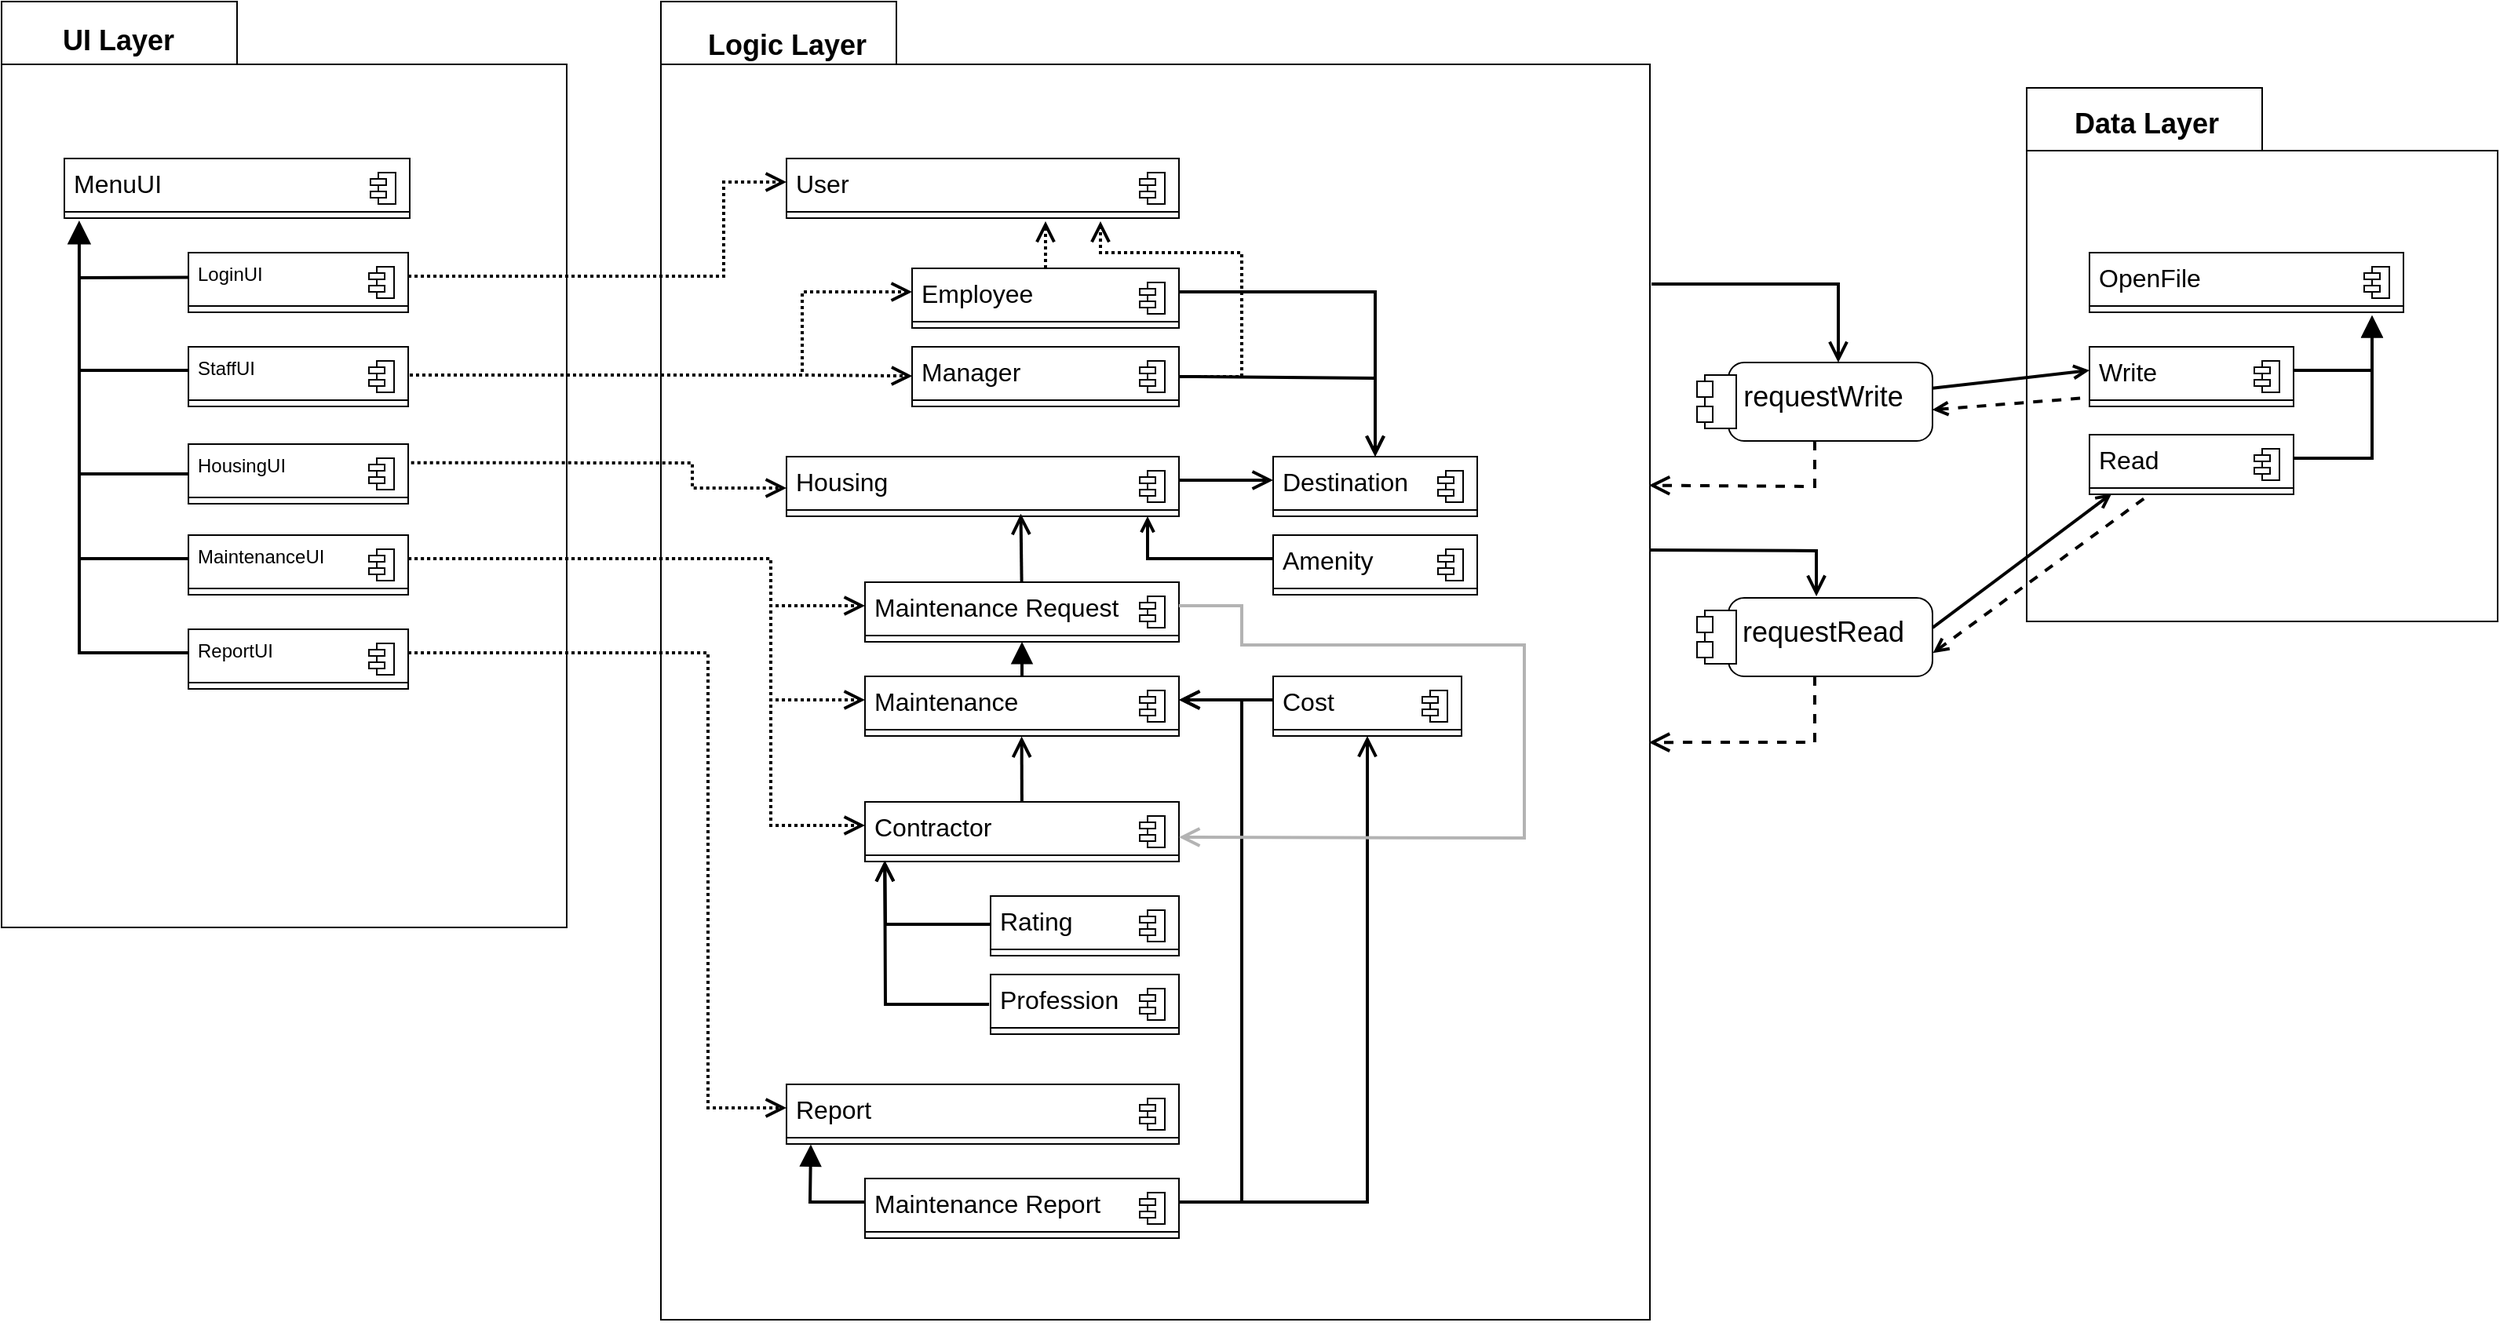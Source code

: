 <mxfile>
    <diagram id="KX5IA-no8OIPDdIY10QK" name="Page-1">
        <mxGraphModel dx="783" dy="753" grid="1" gridSize="10" guides="1" tooltips="1" connect="1" arrows="1" fold="1" page="1" pageScale="1" pageWidth="827" pageHeight="1169" math="0" shadow="0">
            <root>
                <mxCell id="0"/>
                <mxCell id="1" parent="0"/>
                <mxCell id="13" value="" style="group" parent="1" vertex="1" connectable="0">
                    <mxGeometry x="40" y="50" width="360" height="590" as="geometry"/>
                </mxCell>
                <mxCell id="11" value="" style="shape=folder;fontStyle=1;tabWidth=150;tabHeight=40;tabPosition=left;html=1;boundedLbl=1;" parent="13" vertex="1">
                    <mxGeometry width="360" height="590" as="geometry"/>
                </mxCell>
                <mxCell id="12" value="UI Layer" style="text;html=1;resizable=0;autosize=1;align=center;verticalAlign=middle;points=[];fillColor=none;strokeColor=none;rounded=0;fontSize=18;fontStyle=1" parent="13" vertex="1">
                    <mxGeometry x="29.032" y="9.516" width="90" height="30" as="geometry"/>
                </mxCell>
                <mxCell id="20" value="" style="fontStyle=1;align=center;verticalAlign=top;childLayout=stackLayout;horizontal=1;horizontalStack=0;resizeParent=1;resizeParentMax=0;resizeLast=0;marginBottom=0;fontSize=18;" parent="13" vertex="1">
                    <mxGeometry x="40" y="100" width="220" height="38" as="geometry"/>
                </mxCell>
                <mxCell id="21" value="&lt;font style=&quot;font-size: 16px&quot;&gt;MenuUI&lt;/font&gt;" style="html=1;align=left;spacingLeft=4;verticalAlign=top;strokeColor=none;fillColor=none;" parent="20" vertex="1">
                    <mxGeometry width="220" height="30" as="geometry"/>
                </mxCell>
                <mxCell id="22" value="" style="shape=module;jettyWidth=10;jettyHeight=4;" parent="21" vertex="1">
                    <mxGeometry x="1" width="16" height="20" relative="1" as="geometry">
                        <mxPoint x="-25" y="9" as="offset"/>
                    </mxGeometry>
                </mxCell>
                <mxCell id="23" value="" style="line;strokeWidth=1;fillColor=none;align=left;verticalAlign=middle;spacingTop=-1;spacingLeft=3;spacingRight=3;rotatable=0;labelPosition=right;points=[];portConstraint=eastwest;" parent="20" vertex="1">
                    <mxGeometry y="30" width="220" height="8" as="geometry"/>
                </mxCell>
                <mxCell id="33" value="" style="fontStyle=1;align=center;verticalAlign=top;childLayout=stackLayout;horizontal=1;horizontalStack=0;resizeParent=1;resizeParentMax=0;resizeLast=0;marginBottom=0;fontSize=18;" parent="13" vertex="1">
                    <mxGeometry x="119.03" y="282" width="140" height="38" as="geometry"/>
                </mxCell>
                <mxCell id="34" value="HousingUI" style="html=1;align=left;spacingLeft=4;verticalAlign=top;strokeColor=none;fillColor=none;" parent="33" vertex="1">
                    <mxGeometry width="140" height="30" as="geometry"/>
                </mxCell>
                <mxCell id="35" value="" style="shape=module;jettyWidth=10;jettyHeight=4;" parent="34" vertex="1">
                    <mxGeometry x="1" width="16" height="20" relative="1" as="geometry">
                        <mxPoint x="-25" y="9" as="offset"/>
                    </mxGeometry>
                </mxCell>
                <mxCell id="36" value="" style="line;strokeWidth=1;fillColor=none;align=left;verticalAlign=middle;spacingTop=-1;spacingLeft=3;spacingRight=3;rotatable=0;labelPosition=right;points=[];portConstraint=eastwest;" parent="33" vertex="1">
                    <mxGeometry y="30" width="140" height="8" as="geometry"/>
                </mxCell>
                <mxCell id="41" value="" style="fontStyle=1;align=center;verticalAlign=top;childLayout=stackLayout;horizontal=1;horizontalStack=0;resizeParent=1;resizeParentMax=0;resizeLast=0;marginBottom=0;fontSize=18;" parent="13" vertex="1">
                    <mxGeometry x="119.03" y="160" width="140" height="38" as="geometry"/>
                </mxCell>
                <mxCell id="42" value="LoginUI" style="html=1;align=left;spacingLeft=4;verticalAlign=top;strokeColor=none;fillColor=none;" parent="41" vertex="1">
                    <mxGeometry width="140" height="30" as="geometry"/>
                </mxCell>
                <mxCell id="43" value="" style="shape=module;jettyWidth=10;jettyHeight=4;" parent="42" vertex="1">
                    <mxGeometry x="1" width="16" height="20" relative="1" as="geometry">
                        <mxPoint x="-25" y="9" as="offset"/>
                    </mxGeometry>
                </mxCell>
                <mxCell id="44" value="" style="line;strokeWidth=1;fillColor=none;align=left;verticalAlign=middle;spacingTop=-1;spacingLeft=3;spacingRight=3;rotatable=0;labelPosition=right;points=[];portConstraint=eastwest;" parent="41" vertex="1">
                    <mxGeometry y="30" width="140" height="8" as="geometry"/>
                </mxCell>
                <mxCell id="29" value="" style="fontStyle=1;align=center;verticalAlign=top;childLayout=stackLayout;horizontal=1;horizontalStack=0;resizeParent=1;resizeParentMax=0;resizeLast=0;marginBottom=0;fontSize=18;" parent="13" vertex="1">
                    <mxGeometry x="119.03" y="220" width="140" height="38" as="geometry"/>
                </mxCell>
                <mxCell id="30" value="StaffUI" style="html=1;align=left;spacingLeft=4;verticalAlign=top;strokeColor=none;fillColor=none;" parent="29" vertex="1">
                    <mxGeometry width="140" height="30" as="geometry"/>
                </mxCell>
                <mxCell id="31" value="" style="shape=module;jettyWidth=10;jettyHeight=4;" parent="30" vertex="1">
                    <mxGeometry x="1" width="16" height="20" relative="1" as="geometry">
                        <mxPoint x="-25" y="9" as="offset"/>
                    </mxGeometry>
                </mxCell>
                <mxCell id="32" value="" style="line;strokeWidth=1;fillColor=none;align=left;verticalAlign=middle;spacingTop=-1;spacingLeft=3;spacingRight=3;rotatable=0;labelPosition=right;points=[];portConstraint=eastwest;" parent="29" vertex="1">
                    <mxGeometry y="30" width="140" height="8" as="geometry"/>
                </mxCell>
                <mxCell id="37" value="" style="fontStyle=1;align=center;verticalAlign=top;childLayout=stackLayout;horizontal=1;horizontalStack=0;resizeParent=1;resizeParentMax=0;resizeLast=0;marginBottom=0;fontSize=18;" parent="13" vertex="1">
                    <mxGeometry x="119.03" y="340" width="140" height="38" as="geometry"/>
                </mxCell>
                <mxCell id="38" value="MaintenanceUI" style="html=1;align=left;spacingLeft=4;verticalAlign=top;strokeColor=none;fillColor=none;" parent="37" vertex="1">
                    <mxGeometry width="140" height="30" as="geometry"/>
                </mxCell>
                <mxCell id="39" value="" style="shape=module;jettyWidth=10;jettyHeight=4;" parent="38" vertex="1">
                    <mxGeometry x="1" width="16" height="20" relative="1" as="geometry">
                        <mxPoint x="-25" y="9" as="offset"/>
                    </mxGeometry>
                </mxCell>
                <mxCell id="40" value="" style="line;strokeWidth=1;fillColor=none;align=left;verticalAlign=middle;spacingTop=-1;spacingLeft=3;spacingRight=3;rotatable=0;labelPosition=right;points=[];portConstraint=eastwest;" parent="37" vertex="1">
                    <mxGeometry y="30" width="140" height="8" as="geometry"/>
                </mxCell>
                <mxCell id="45" value="" style="fontStyle=1;align=center;verticalAlign=top;childLayout=stackLayout;horizontal=1;horizontalStack=0;resizeParent=1;resizeParentMax=0;resizeLast=0;marginBottom=0;fontSize=18;" parent="13" vertex="1">
                    <mxGeometry x="119.03" y="400" width="140" height="38" as="geometry"/>
                </mxCell>
                <mxCell id="46" value="ReportUI" style="html=1;align=left;spacingLeft=4;verticalAlign=top;strokeColor=none;fillColor=none;" parent="45" vertex="1">
                    <mxGeometry width="140" height="30" as="geometry"/>
                </mxCell>
                <mxCell id="47" value="" style="shape=module;jettyWidth=10;jettyHeight=4;" parent="46" vertex="1">
                    <mxGeometry x="1" width="16" height="20" relative="1" as="geometry">
                        <mxPoint x="-25" y="9" as="offset"/>
                    </mxGeometry>
                </mxCell>
                <mxCell id="48" value="" style="line;strokeWidth=1;fillColor=none;align=left;verticalAlign=middle;spacingTop=-1;spacingLeft=3;spacingRight=3;rotatable=0;labelPosition=right;points=[];portConstraint=eastwest;" parent="45" vertex="1">
                    <mxGeometry y="30" width="140" height="8" as="geometry"/>
                </mxCell>
                <mxCell id="52" style="edgeStyle=orthogonalEdgeStyle;html=1;entryX=0;entryY=0.5;entryDx=0;entryDy=0;fontSize=18;exitX=0.043;exitY=1.041;exitDx=0;exitDy=0;exitPerimeter=0;rounded=0;endSize=9;strokeWidth=2;endArrow=none;endFill=0;startArrow=block;startFill=1;startSize=10;" parent="13" source="20" target="46" edge="1">
                    <mxGeometry relative="1" as="geometry"/>
                </mxCell>
                <mxCell id="14" value="" style="group" parent="1" vertex="1" connectable="0">
                    <mxGeometry x="460" y="50" width="630" height="850" as="geometry"/>
                </mxCell>
                <mxCell id="15" value="" style="shape=folder;fontStyle=1;tabWidth=150;tabHeight=40;tabPosition=left;html=1;boundedLbl=1;" parent="14" vertex="1">
                    <mxGeometry width="630" height="840" as="geometry"/>
                </mxCell>
                <mxCell id="16" value="Logic Layer" style="text;html=1;resizable=0;autosize=1;align=center;verticalAlign=middle;points=[];fillColor=none;strokeColor=none;rounded=0;fontSize=18;fontStyle=1" parent="14" vertex="1">
                    <mxGeometry x="20.323" y="13.226" width="120" height="30" as="geometry"/>
                </mxCell>
                <mxCell id="60" value="" style="fontStyle=1;align=center;verticalAlign=top;childLayout=stackLayout;horizontal=1;horizontalStack=0;resizeParent=1;resizeParentMax=0;resizeLast=0;marginBottom=0;fontSize=18;" parent="14" vertex="1">
                    <mxGeometry x="80" y="100" width="250" height="38" as="geometry"/>
                </mxCell>
                <mxCell id="61" value="&lt;span style=&quot;font-size: 16px&quot;&gt;User&lt;/span&gt;" style="html=1;align=left;spacingLeft=4;verticalAlign=top;strokeColor=none;fillColor=none;" parent="60" vertex="1">
                    <mxGeometry width="250" height="30" as="geometry"/>
                </mxCell>
                <mxCell id="62" value="" style="shape=module;jettyWidth=10;jettyHeight=4;" parent="61" vertex="1">
                    <mxGeometry x="1" width="16" height="20" relative="1" as="geometry">
                        <mxPoint x="-25" y="9" as="offset"/>
                    </mxGeometry>
                </mxCell>
                <mxCell id="63" value="" style="line;strokeWidth=1;fillColor=none;align=left;verticalAlign=middle;spacingTop=-1;spacingLeft=3;spacingRight=3;rotatable=0;labelPosition=right;points=[];portConstraint=eastwest;" parent="60" vertex="1">
                    <mxGeometry y="30" width="250" height="8" as="geometry"/>
                </mxCell>
                <mxCell id="65" value="" style="fontStyle=1;align=center;verticalAlign=top;childLayout=stackLayout;horizontal=1;horizontalStack=0;resizeParent=1;resizeParentMax=0;resizeLast=0;marginBottom=0;fontSize=18;" parent="14" vertex="1">
                    <mxGeometry x="160" y="170" width="170" height="38" as="geometry"/>
                </mxCell>
                <mxCell id="66" value="&lt;span style=&quot;font-size: 16px&quot;&gt;Employee&lt;/span&gt;" style="html=1;align=left;spacingLeft=4;verticalAlign=top;strokeColor=none;fillColor=none;" parent="65" vertex="1">
                    <mxGeometry width="170" height="30" as="geometry"/>
                </mxCell>
                <mxCell id="67" value="" style="shape=module;jettyWidth=10;jettyHeight=4;" parent="66" vertex="1">
                    <mxGeometry x="1" width="16" height="20" relative="1" as="geometry">
                        <mxPoint x="-25" y="9" as="offset"/>
                    </mxGeometry>
                </mxCell>
                <mxCell id="68" value="" style="line;strokeWidth=1;fillColor=none;align=left;verticalAlign=middle;spacingTop=-1;spacingLeft=3;spacingRight=3;rotatable=0;labelPosition=right;points=[];portConstraint=eastwest;" parent="65" vertex="1">
                    <mxGeometry y="30" width="170" height="8" as="geometry"/>
                </mxCell>
                <mxCell id="69" style="edgeStyle=none;rounded=0;html=1;entryX=0.66;entryY=1.25;entryDx=0;entryDy=0;entryPerimeter=0;dashed=1;dashPattern=1 1;fontSize=18;startArrow=none;startFill=0;endArrow=open;endFill=0;startSize=10;endSize=9;strokeWidth=2;" parent="14" source="66" target="63" edge="1">
                    <mxGeometry relative="1" as="geometry"/>
                </mxCell>
                <mxCell id="77" value="" style="fontStyle=1;align=center;verticalAlign=top;childLayout=stackLayout;horizontal=1;horizontalStack=0;resizeParent=1;resizeParentMax=0;resizeLast=0;marginBottom=0;fontSize=18;" parent="14" vertex="1">
                    <mxGeometry x="160" y="220" width="170" height="38" as="geometry"/>
                </mxCell>
                <mxCell id="78" value="&lt;span style=&quot;font-size: 16px&quot;&gt;Manager&lt;/span&gt;" style="html=1;align=left;spacingLeft=4;verticalAlign=top;strokeColor=none;fillColor=none;" parent="77" vertex="1">
                    <mxGeometry width="170" height="30" as="geometry"/>
                </mxCell>
                <mxCell id="79" value="" style="shape=module;jettyWidth=10;jettyHeight=4;" parent="78" vertex="1">
                    <mxGeometry x="1" width="16" height="20" relative="1" as="geometry">
                        <mxPoint x="-25" y="9" as="offset"/>
                    </mxGeometry>
                </mxCell>
                <mxCell id="80" value="" style="line;strokeWidth=1;fillColor=none;align=left;verticalAlign=middle;spacingTop=-1;spacingLeft=3;spacingRight=3;rotatable=0;labelPosition=right;points=[];portConstraint=eastwest;" parent="77" vertex="1">
                    <mxGeometry y="30" width="170" height="8" as="geometry"/>
                </mxCell>
                <mxCell id="71" value="" style="fontStyle=1;align=center;verticalAlign=top;childLayout=stackLayout;horizontal=1;horizontalStack=0;resizeParent=1;resizeParentMax=0;resizeLast=0;marginBottom=0;fontSize=18;" parent="14" vertex="1">
                    <mxGeometry x="80" y="290" width="250" height="38" as="geometry"/>
                </mxCell>
                <mxCell id="72" value="&lt;span style=&quot;font-size: 16px&quot;&gt;Housing&lt;/span&gt;" style="html=1;align=left;spacingLeft=4;verticalAlign=top;strokeColor=none;fillColor=none;" parent="71" vertex="1">
                    <mxGeometry width="250" height="30" as="geometry"/>
                </mxCell>
                <mxCell id="73" value="" style="shape=module;jettyWidth=10;jettyHeight=4;" parent="72" vertex="1">
                    <mxGeometry x="1" width="16" height="20" relative="1" as="geometry">
                        <mxPoint x="-25" y="9" as="offset"/>
                    </mxGeometry>
                </mxCell>
                <mxCell id="74" value="" style="line;strokeWidth=1;fillColor=none;align=left;verticalAlign=middle;spacingTop=-1;spacingLeft=3;spacingRight=3;rotatable=0;labelPosition=right;points=[];portConstraint=eastwest;" parent="71" vertex="1">
                    <mxGeometry y="30" width="250" height="8" as="geometry"/>
                </mxCell>
                <mxCell id="82" value="" style="fontStyle=1;align=center;verticalAlign=top;childLayout=stackLayout;horizontal=1;horizontalStack=0;resizeParent=1;resizeParentMax=0;resizeLast=0;marginBottom=0;fontSize=18;" parent="14" vertex="1">
                    <mxGeometry x="390" y="290" width="130" height="38" as="geometry"/>
                </mxCell>
                <mxCell id="83" value="&lt;span style=&quot;font-size: 16px&quot;&gt;Destination&lt;/span&gt;" style="html=1;align=left;spacingLeft=4;verticalAlign=top;strokeColor=none;fillColor=none;" parent="82" vertex="1">
                    <mxGeometry width="130" height="30" as="geometry"/>
                </mxCell>
                <mxCell id="84" value="" style="shape=module;jettyWidth=10;jettyHeight=4;" parent="83" vertex="1">
                    <mxGeometry x="1" width="16" height="20" relative="1" as="geometry">
                        <mxPoint x="-25" y="9" as="offset"/>
                    </mxGeometry>
                </mxCell>
                <mxCell id="85" value="" style="line;strokeWidth=1;fillColor=none;align=left;verticalAlign=middle;spacingTop=-1;spacingLeft=3;spacingRight=3;rotatable=0;labelPosition=right;points=[];portConstraint=eastwest;" parent="82" vertex="1">
                    <mxGeometry y="30" width="130" height="8" as="geometry"/>
                </mxCell>
                <mxCell id="86" style="edgeStyle=none;rounded=0;html=1;entryX=0.5;entryY=0;entryDx=0;entryDy=0;fontSize=18;startArrow=none;startFill=0;endArrow=open;endFill=0;startSize=10;endSize=9;strokeWidth=2;exitX=0.999;exitY=0.632;exitDx=0;exitDy=0;exitPerimeter=0;" parent="14" source="78" target="83" edge="1">
                    <mxGeometry relative="1" as="geometry">
                        <Array as="points">
                            <mxPoint x="455" y="240"/>
                        </Array>
                    </mxGeometry>
                </mxCell>
                <mxCell id="87" style="edgeStyle=none;rounded=0;html=1;entryX=0.5;entryY=0;entryDx=0;entryDy=0;fontSize=18;startArrow=none;startFill=0;endArrow=open;endFill=0;startSize=10;endSize=9;strokeWidth=2;" parent="14" source="66" target="83" edge="1">
                    <mxGeometry relative="1" as="geometry">
                        <Array as="points">
                            <mxPoint x="455" y="185"/>
                        </Array>
                    </mxGeometry>
                </mxCell>
                <mxCell id="93" value="" style="fontStyle=1;align=center;verticalAlign=top;childLayout=stackLayout;horizontal=1;horizontalStack=0;resizeParent=1;resizeParentMax=0;resizeLast=0;marginBottom=0;fontSize=18;" parent="14" vertex="1">
                    <mxGeometry x="130" y="370" width="200" height="38" as="geometry"/>
                </mxCell>
                <mxCell id="94" value="&lt;span style=&quot;font-size: 16px&quot;&gt;Maintenance Request&lt;/span&gt;" style="html=1;align=left;spacingLeft=4;verticalAlign=top;strokeColor=none;fillColor=none;" parent="93" vertex="1">
                    <mxGeometry width="200" height="30" as="geometry"/>
                </mxCell>
                <mxCell id="95" value="" style="shape=module;jettyWidth=10;jettyHeight=4;" parent="94" vertex="1">
                    <mxGeometry x="1" width="16" height="20" relative="1" as="geometry">
                        <mxPoint x="-25" y="9" as="offset"/>
                    </mxGeometry>
                </mxCell>
                <mxCell id="96" value="" style="line;strokeWidth=1;fillColor=none;align=left;verticalAlign=middle;spacingTop=-1;spacingLeft=3;spacingRight=3;rotatable=0;labelPosition=right;points=[];portConstraint=eastwest;" parent="93" vertex="1">
                    <mxGeometry y="30" width="200" height="8" as="geometry"/>
                </mxCell>
                <mxCell id="98" value="" style="fontStyle=1;align=center;verticalAlign=top;childLayout=stackLayout;horizontal=1;horizontalStack=0;resizeParent=1;resizeParentMax=0;resizeLast=0;marginBottom=0;fontSize=18;" parent="14" vertex="1">
                    <mxGeometry x="130" y="430" width="200" height="38" as="geometry"/>
                </mxCell>
                <mxCell id="99" value="&lt;span style=&quot;font-size: 16px&quot;&gt;Maintenance&lt;/span&gt;" style="html=1;align=left;spacingLeft=4;verticalAlign=top;strokeColor=none;fillColor=none;" parent="98" vertex="1">
                    <mxGeometry width="200" height="30" as="geometry"/>
                </mxCell>
                <mxCell id="100" value="" style="shape=module;jettyWidth=10;jettyHeight=4;" parent="99" vertex="1">
                    <mxGeometry x="1" width="16" height="20" relative="1" as="geometry">
                        <mxPoint x="-25" y="9" as="offset"/>
                    </mxGeometry>
                </mxCell>
                <mxCell id="101" value="" style="line;strokeWidth=1;fillColor=none;align=left;verticalAlign=middle;spacingTop=-1;spacingLeft=3;spacingRight=3;rotatable=0;labelPosition=right;points=[];portConstraint=eastwest;" parent="98" vertex="1">
                    <mxGeometry y="30" width="200" height="8" as="geometry"/>
                </mxCell>
                <mxCell id="102" value="" style="fontStyle=1;align=center;verticalAlign=top;childLayout=stackLayout;horizontal=1;horizontalStack=0;resizeParent=1;resizeParentMax=0;resizeLast=0;marginBottom=0;fontSize=18;" parent="14" vertex="1">
                    <mxGeometry x="130" y="510" width="200" height="38" as="geometry"/>
                </mxCell>
                <mxCell id="103" value="&lt;span style=&quot;font-size: 16px&quot;&gt;Contractor&lt;/span&gt;" style="html=1;align=left;spacingLeft=4;verticalAlign=top;strokeColor=none;fillColor=none;" parent="102" vertex="1">
                    <mxGeometry width="200" height="30" as="geometry"/>
                </mxCell>
                <mxCell id="104" value="" style="shape=module;jettyWidth=10;jettyHeight=4;" parent="103" vertex="1">
                    <mxGeometry x="1" width="16" height="20" relative="1" as="geometry">
                        <mxPoint x="-25" y="9" as="offset"/>
                    </mxGeometry>
                </mxCell>
                <mxCell id="105" value="" style="line;strokeWidth=1;fillColor=none;align=left;verticalAlign=middle;spacingTop=-1;spacingLeft=3;spacingRight=3;rotatable=0;labelPosition=right;points=[];portConstraint=eastwest;" parent="102" vertex="1">
                    <mxGeometry y="30" width="200" height="8" as="geometry"/>
                </mxCell>
                <mxCell id="106" style="edgeStyle=none;rounded=0;html=1;entryX=0.597;entryY=0.794;entryDx=0;entryDy=0;entryPerimeter=0;fontSize=18;startArrow=none;startFill=0;endArrow=open;endFill=0;startSize=10;endSize=9;strokeWidth=2;" parent="14" source="94" target="74" edge="1">
                    <mxGeometry relative="1" as="geometry"/>
                </mxCell>
                <mxCell id="107" style="edgeStyle=none;rounded=0;html=1;entryX=0.5;entryY=1;entryDx=0;entryDy=0;fontSize=18;startArrow=none;startFill=0;endArrow=block;endFill=1;startSize=10;endSize=9;strokeWidth=2;" parent="14" source="99" target="93" edge="1">
                    <mxGeometry relative="1" as="geometry"/>
                </mxCell>
                <mxCell id="112" style="edgeStyle=none;rounded=0;html=1;entryX=0.499;entryY=1.036;entryDx=0;entryDy=0;entryPerimeter=0;fontSize=18;startArrow=none;startFill=0;endArrow=open;endFill=0;startSize=10;endSize=9;strokeWidth=2;" parent="14" source="103" target="101" edge="1">
                    <mxGeometry relative="1" as="geometry"/>
                </mxCell>
                <mxCell id="113" value="" style="fontStyle=1;align=center;verticalAlign=top;childLayout=stackLayout;horizontal=1;horizontalStack=0;resizeParent=1;resizeParentMax=0;resizeLast=0;marginBottom=0;fontSize=18;" parent="14" vertex="1">
                    <mxGeometry x="210" y="570" width="120" height="38" as="geometry"/>
                </mxCell>
                <mxCell id="114" value="&lt;span style=&quot;font-size: 16px&quot;&gt;Rating&lt;/span&gt;" style="html=1;align=left;spacingLeft=4;verticalAlign=top;strokeColor=none;fillColor=none;" parent="113" vertex="1">
                    <mxGeometry width="120" height="30" as="geometry"/>
                </mxCell>
                <mxCell id="115" value="" style="shape=module;jettyWidth=10;jettyHeight=4;" parent="114" vertex="1">
                    <mxGeometry x="1" width="16" height="20" relative="1" as="geometry">
                        <mxPoint x="-25" y="9" as="offset"/>
                    </mxGeometry>
                </mxCell>
                <mxCell id="116" value="" style="line;strokeWidth=1;fillColor=none;align=left;verticalAlign=middle;spacingTop=-1;spacingLeft=3;spacingRight=3;rotatable=0;labelPosition=right;points=[];portConstraint=eastwest;" parent="113" vertex="1">
                    <mxGeometry y="30" width="120" height="8" as="geometry"/>
                </mxCell>
                <mxCell id="123" style="edgeStyle=none;rounded=0;html=1;fontSize=18;startArrow=none;startFill=0;endArrow=open;endFill=0;startSize=10;endSize=9;strokeWidth=2;entryX=0.063;entryY=0.984;entryDx=0;entryDy=0;entryPerimeter=0;exitX=-0.002;exitY=0.598;exitDx=0;exitDy=0;exitPerimeter=0;" parent="14" source="114" target="102" edge="1">
                    <mxGeometry relative="1" as="geometry">
                        <mxPoint x="143" y="550" as="targetPoint"/>
                        <Array as="points">
                            <mxPoint x="143" y="588"/>
                        </Array>
                    </mxGeometry>
                </mxCell>
                <mxCell id="124" value="" style="fontStyle=1;align=center;verticalAlign=top;childLayout=stackLayout;horizontal=1;horizontalStack=0;resizeParent=1;resizeParentMax=0;resizeLast=0;marginBottom=0;fontSize=18;" parent="14" vertex="1">
                    <mxGeometry x="390" y="430" width="120" height="38" as="geometry"/>
                </mxCell>
                <mxCell id="125" value="&lt;span style=&quot;font-size: 16px&quot;&gt;Cost&lt;/span&gt;" style="html=1;align=left;spacingLeft=4;verticalAlign=top;strokeColor=none;fillColor=none;" parent="124" vertex="1">
                    <mxGeometry width="120" height="30" as="geometry"/>
                </mxCell>
                <mxCell id="126" value="" style="shape=module;jettyWidth=10;jettyHeight=4;" parent="125" vertex="1">
                    <mxGeometry x="1" width="16" height="20" relative="1" as="geometry">
                        <mxPoint x="-25" y="9" as="offset"/>
                    </mxGeometry>
                </mxCell>
                <mxCell id="127" value="" style="line;strokeWidth=1;fillColor=none;align=left;verticalAlign=middle;spacingTop=-1;spacingLeft=3;spacingRight=3;rotatable=0;labelPosition=right;points=[];portConstraint=eastwest;" parent="124" vertex="1">
                    <mxGeometry y="30" width="120" height="8" as="geometry"/>
                </mxCell>
                <mxCell id="151" style="edgeStyle=none;rounded=0;html=1;entryX=0.062;entryY=1.036;entryDx=0;entryDy=0;entryPerimeter=0;fontSize=18;startArrow=none;startFill=0;endArrow=block;endFill=1;startSize=10;endSize=9;strokeWidth=2;exitX=0;exitY=0.5;exitDx=0;exitDy=0;" parent="14" source="134" target="132" edge="1">
                    <mxGeometry relative="1" as="geometry">
                        <mxPoint x="129" y="710" as="sourcePoint"/>
                        <Array as="points">
                            <mxPoint x="95" y="765"/>
                        </Array>
                    </mxGeometry>
                </mxCell>
                <mxCell id="157" style="edgeStyle=none;rounded=0;html=1;fontSize=18;startArrow=none;startFill=0;endArrow=open;endFill=0;startSize=10;endSize=9;strokeWidth=2;" parent="14" source="134" edge="1">
                    <mxGeometry relative="1" as="geometry">
                        <mxPoint x="330" y="445" as="targetPoint"/>
                        <Array as="points">
                            <mxPoint x="370" y="765"/>
                            <mxPoint x="370" y="445"/>
                        </Array>
                    </mxGeometry>
                </mxCell>
                <mxCell id="158" style="edgeStyle=none;rounded=0;html=1;fontSize=18;startArrow=none;startFill=0;endArrow=open;endFill=0;startSize=10;endSize=9;strokeWidth=2;entryX=0.5;entryY=1;entryDx=0;entryDy=0;" parent="14" source="134" target="124" edge="1">
                    <mxGeometry relative="1" as="geometry">
                        <mxPoint x="450" y="470" as="targetPoint"/>
                        <Array as="points">
                            <mxPoint x="450" y="765"/>
                            <mxPoint x="450" y="510"/>
                        </Array>
                    </mxGeometry>
                </mxCell>
                <mxCell id="159" style="edgeStyle=none;rounded=0;html=1;entryX=1;entryY=0.75;entryDx=0;entryDy=0;fontSize=18;startArrow=none;startFill=0;endArrow=open;endFill=0;startSize=10;endSize=9;strokeWidth=2;shadow=0;sketch=0;strokeColor=#B3B3B3;" parent="14" source="94" target="103" edge="1">
                    <mxGeometry relative="1" as="geometry">
                        <Array as="points">
                            <mxPoint x="370" y="385"/>
                            <mxPoint x="370" y="410"/>
                            <mxPoint x="550" y="410"/>
                            <mxPoint x="550" y="533"/>
                        </Array>
                    </mxGeometry>
                </mxCell>
                <mxCell id="187" value="" style="fontStyle=1;align=center;verticalAlign=top;childLayout=stackLayout;horizontal=1;horizontalStack=0;resizeParent=1;resizeParentMax=0;resizeLast=0;marginBottom=0;fontSize=18;" parent="14" vertex="1">
                    <mxGeometry x="390" y="340" width="130" height="38" as="geometry"/>
                </mxCell>
                <mxCell id="188" value="&lt;span style=&quot;font-size: 16px&quot;&gt;Amenity&lt;/span&gt;" style="html=1;align=left;spacingLeft=4;verticalAlign=top;strokeColor=none;fillColor=none;" parent="187" vertex="1">
                    <mxGeometry width="130" height="30" as="geometry"/>
                </mxCell>
                <mxCell id="189" value="" style="shape=module;jettyWidth=10;jettyHeight=4;" parent="188" vertex="1">
                    <mxGeometry x="1" width="16" height="20" relative="1" as="geometry">
                        <mxPoint x="-25" y="9" as="offset"/>
                    </mxGeometry>
                </mxCell>
                <mxCell id="190" value="" style="line;strokeWidth=1;fillColor=none;align=left;verticalAlign=middle;spacingTop=-1;spacingLeft=3;spacingRight=3;rotatable=0;labelPosition=right;points=[];portConstraint=eastwest;" parent="187" vertex="1">
                    <mxGeometry y="30" width="130" height="8" as="geometry"/>
                </mxCell>
                <mxCell id="191" style="edgeStyle=none;rounded=0;sketch=0;html=1;shadow=0;fontSize=18;startArrow=none;startFill=0;endArrow=open;endFill=0;strokeWidth=2;" parent="14" source="188" edge="1">
                    <mxGeometry relative="1" as="geometry">
                        <mxPoint x="310" y="328" as="targetPoint"/>
                        <Array as="points">
                            <mxPoint x="310" y="355"/>
                        </Array>
                    </mxGeometry>
                </mxCell>
                <mxCell id="133" value="" style="fontStyle=1;align=center;verticalAlign=top;childLayout=stackLayout;horizontal=1;horizontalStack=0;resizeParent=1;resizeParentMax=0;resizeLast=0;marginBottom=0;fontSize=18;" parent="14" vertex="1">
                    <mxGeometry x="130" y="750" width="200" height="38" as="geometry"/>
                </mxCell>
                <mxCell id="134" value="&lt;span style=&quot;font-size: 16px&quot;&gt;Maintenance Report&lt;/span&gt;" style="html=1;align=left;spacingLeft=4;verticalAlign=top;strokeColor=none;fillColor=none;" parent="133" vertex="1">
                    <mxGeometry width="200" height="30" as="geometry"/>
                </mxCell>
                <mxCell id="135" value="" style="shape=module;jettyWidth=10;jettyHeight=4;" parent="134" vertex="1">
                    <mxGeometry x="1" width="16" height="20" relative="1" as="geometry">
                        <mxPoint x="-25" y="9" as="offset"/>
                    </mxGeometry>
                </mxCell>
                <mxCell id="136" value="" style="line;strokeWidth=1;fillColor=none;align=left;verticalAlign=middle;spacingTop=-1;spacingLeft=3;spacingRight=3;rotatable=0;labelPosition=right;points=[];portConstraint=eastwest;" parent="133" vertex="1">
                    <mxGeometry y="30" width="200" height="8" as="geometry"/>
                </mxCell>
                <mxCell id="129" value="" style="fontStyle=1;align=center;verticalAlign=top;childLayout=stackLayout;horizontal=1;horizontalStack=0;resizeParent=1;resizeParentMax=0;resizeLast=0;marginBottom=0;fontSize=18;" parent="14" vertex="1">
                    <mxGeometry x="80" y="690" width="250" height="38" as="geometry"/>
                </mxCell>
                <mxCell id="130" value="&lt;span style=&quot;font-size: 16px&quot;&gt;Report&lt;/span&gt;" style="html=1;align=left;spacingLeft=4;verticalAlign=top;strokeColor=none;fillColor=none;" parent="129" vertex="1">
                    <mxGeometry width="250" height="30" as="geometry"/>
                </mxCell>
                <mxCell id="131" value="" style="shape=module;jettyWidth=10;jettyHeight=4;" parent="130" vertex="1">
                    <mxGeometry x="1" width="16" height="20" relative="1" as="geometry">
                        <mxPoint x="-25" y="9" as="offset"/>
                    </mxGeometry>
                </mxCell>
                <mxCell id="132" value="" style="line;strokeWidth=1;fillColor=none;align=left;verticalAlign=middle;spacingTop=-1;spacingLeft=3;spacingRight=3;rotatable=0;labelPosition=right;points=[];portConstraint=eastwest;" parent="129" vertex="1">
                    <mxGeometry y="30" width="250" height="8" as="geometry"/>
                </mxCell>
                <mxCell id="259" value="" style="fontStyle=1;align=center;verticalAlign=top;childLayout=stackLayout;horizontal=1;horizontalStack=0;resizeParent=1;resizeParentMax=0;resizeLast=0;marginBottom=0;fontSize=18;" parent="14" vertex="1">
                    <mxGeometry x="210" y="620" width="120" height="38" as="geometry"/>
                </mxCell>
                <mxCell id="260" value="&lt;span style=&quot;font-size: 16px&quot;&gt;Profession&lt;/span&gt;" style="html=1;align=left;spacingLeft=4;verticalAlign=top;strokeColor=none;fillColor=none;" parent="259" vertex="1">
                    <mxGeometry width="120" height="30" as="geometry"/>
                </mxCell>
                <mxCell id="261" value="" style="shape=module;jettyWidth=10;jettyHeight=4;" parent="260" vertex="1">
                    <mxGeometry x="1" width="16" height="20" relative="1" as="geometry">
                        <mxPoint x="-25" y="9" as="offset"/>
                    </mxGeometry>
                </mxCell>
                <mxCell id="262" value="" style="line;strokeWidth=1;fillColor=none;align=left;verticalAlign=middle;spacingTop=-1;spacingLeft=3;spacingRight=3;rotatable=0;labelPosition=right;points=[];portConstraint=eastwest;" parent="259" vertex="1">
                    <mxGeometry y="30" width="120" height="8" as="geometry"/>
                </mxCell>
                <mxCell id="264" style="edgeStyle=none;rounded=0;html=1;fontSize=18;startArrow=none;startFill=0;endArrow=open;endFill=0;startSize=10;endSize=9;strokeWidth=2;entryX=0.063;entryY=0.984;entryDx=0;entryDy=0;entryPerimeter=0;exitX=-0.008;exitY=0.633;exitDx=0;exitDy=0;exitPerimeter=0;" parent="14" source="260" target="102" edge="1">
                    <mxGeometry relative="1" as="geometry">
                        <mxPoint x="143" y="550" as="targetPoint"/>
                        <Array as="points">
                            <mxPoint x="143" y="639"/>
                        </Array>
                    </mxGeometry>
                </mxCell>
                <mxCell id="17" value="" style="group" parent="1" vertex="1" connectable="0">
                    <mxGeometry x="1330" y="105" width="300" height="345" as="geometry"/>
                </mxCell>
                <mxCell id="18" value="" style="shape=folder;fontStyle=1;tabWidth=150;tabHeight=40;tabPosition=left;html=1;boundedLbl=1;" parent="17" vertex="1">
                    <mxGeometry width="300" height="340" as="geometry"/>
                </mxCell>
                <mxCell id="19" value="Data Layer" style="text;html=1;resizable=0;autosize=1;align=center;verticalAlign=middle;points=[];fillColor=none;strokeColor=none;rounded=0;fontSize=18;fontStyle=1" parent="17" vertex="1">
                    <mxGeometry x="21.29" y="7.742" width="110" height="30" as="geometry"/>
                </mxCell>
                <mxCell id="176" value="" style="fontStyle=1;align=center;verticalAlign=top;childLayout=stackLayout;horizontal=1;horizontalStack=0;resizeParent=1;resizeParentMax=0;resizeLast=0;marginBottom=0;fontSize=18;" parent="17" vertex="1">
                    <mxGeometry x="40" y="105" width="200" height="38" as="geometry"/>
                </mxCell>
                <mxCell id="177" value="&lt;span style=&quot;font-size: 16px&quot;&gt;OpenFile&lt;/span&gt;" style="html=1;align=left;spacingLeft=4;verticalAlign=top;strokeColor=none;fillColor=none;" parent="176" vertex="1">
                    <mxGeometry width="200" height="30" as="geometry"/>
                </mxCell>
                <mxCell id="178" value="" style="shape=module;jettyWidth=10;jettyHeight=4;" parent="177" vertex="1">
                    <mxGeometry x="1" width="16" height="20" relative="1" as="geometry">
                        <mxPoint x="-25" y="9" as="offset"/>
                    </mxGeometry>
                </mxCell>
                <mxCell id="179" value="" style="line;strokeWidth=1;fillColor=none;align=left;verticalAlign=middle;spacingTop=-1;spacingLeft=3;spacingRight=3;rotatable=0;labelPosition=right;points=[];portConstraint=eastwest;" parent="176" vertex="1">
                    <mxGeometry y="30" width="200" height="8" as="geometry"/>
                </mxCell>
                <mxCell id="168" value="" style="fontStyle=1;align=center;verticalAlign=top;childLayout=stackLayout;horizontal=1;horizontalStack=0;resizeParent=1;resizeParentMax=0;resizeLast=0;marginBottom=0;fontSize=18;" parent="17" vertex="1">
                    <mxGeometry x="40" y="165" width="130" height="38" as="geometry"/>
                </mxCell>
                <mxCell id="169" value="&lt;span style=&quot;font-size: 16px&quot;&gt;Write&lt;/span&gt;" style="html=1;align=left;spacingLeft=4;verticalAlign=top;strokeColor=none;fillColor=none;" parent="168" vertex="1">
                    <mxGeometry width="130" height="30" as="geometry"/>
                </mxCell>
                <mxCell id="170" value="" style="shape=module;jettyWidth=10;jettyHeight=4;" parent="169" vertex="1">
                    <mxGeometry x="1" width="16" height="20" relative="1" as="geometry">
                        <mxPoint x="-25" y="9" as="offset"/>
                    </mxGeometry>
                </mxCell>
                <mxCell id="171" value="" style="line;strokeWidth=1;fillColor=none;align=left;verticalAlign=middle;spacingTop=-1;spacingLeft=3;spacingRight=3;rotatable=0;labelPosition=right;points=[];portConstraint=eastwest;" parent="168" vertex="1">
                    <mxGeometry y="30" width="130" height="8" as="geometry"/>
                </mxCell>
                <mxCell id="172" value="" style="fontStyle=1;align=center;verticalAlign=top;childLayout=stackLayout;horizontal=1;horizontalStack=0;resizeParent=1;resizeParentMax=0;resizeLast=0;marginBottom=0;fontSize=18;" parent="17" vertex="1">
                    <mxGeometry x="40" y="221" width="130" height="38" as="geometry"/>
                </mxCell>
                <mxCell id="173" value="&lt;span style=&quot;font-size: 16px&quot;&gt;Read&lt;/span&gt;" style="html=1;align=left;spacingLeft=4;verticalAlign=top;strokeColor=none;fillColor=none;" parent="172" vertex="1">
                    <mxGeometry width="130" height="30" as="geometry"/>
                </mxCell>
                <mxCell id="174" value="" style="shape=module;jettyWidth=10;jettyHeight=4;" parent="173" vertex="1">
                    <mxGeometry x="1" width="16" height="20" relative="1" as="geometry">
                        <mxPoint x="-25" y="9" as="offset"/>
                    </mxGeometry>
                </mxCell>
                <mxCell id="175" value="" style="line;strokeWidth=1;fillColor=none;align=left;verticalAlign=middle;spacingTop=-1;spacingLeft=3;spacingRight=3;rotatable=0;labelPosition=right;points=[];portConstraint=eastwest;" parent="172" vertex="1">
                    <mxGeometry y="30" width="130" height="8" as="geometry"/>
                </mxCell>
                <mxCell id="54" style="edgeStyle=none;rounded=0;html=1;exitX=0;exitY=0.5;exitDx=0;exitDy=0;fontSize=18;startArrow=none;startFill=0;endArrow=none;endFill=0;startSize=10;endSize=9;strokeWidth=2;" parent="1" source="38" edge="1">
                    <mxGeometry relative="1" as="geometry">
                        <mxPoint x="90" y="405" as="targetPoint"/>
                    </mxGeometry>
                </mxCell>
                <mxCell id="57" style="edgeStyle=none;rounded=0;html=1;exitX=0;exitY=0.5;exitDx=0;exitDy=0;fontSize=18;startArrow=none;startFill=0;endArrow=none;endFill=0;startSize=10;endSize=9;strokeWidth=2;" parent="1" source="33" edge="1">
                    <mxGeometry relative="1" as="geometry">
                        <mxPoint x="90" y="351" as="targetPoint"/>
                    </mxGeometry>
                </mxCell>
                <mxCell id="58" style="edgeStyle=none;rounded=0;html=1;exitX=0;exitY=0.5;exitDx=0;exitDy=0;fontSize=18;startArrow=none;startFill=0;endArrow=none;endFill=0;startSize=10;endSize=9;strokeWidth=2;" parent="1" source="30" edge="1">
                    <mxGeometry relative="1" as="geometry">
                        <mxPoint x="90" y="285" as="targetPoint"/>
                    </mxGeometry>
                </mxCell>
                <mxCell id="59" style="edgeStyle=none;rounded=0;html=1;exitX=0.003;exitY=0.416;exitDx=0;exitDy=0;fontSize=18;startArrow=none;startFill=0;endArrow=none;endFill=0;startSize=10;endSize=9;strokeWidth=2;exitPerimeter=0;" parent="1" source="41" edge="1">
                    <mxGeometry relative="1" as="geometry">
                        <mxPoint x="90" y="226" as="targetPoint"/>
                    </mxGeometry>
                </mxCell>
                <mxCell id="64" style="edgeStyle=none;rounded=0;html=1;entryX=0;entryY=0.5;entryDx=0;entryDy=0;fontSize=18;startArrow=none;startFill=0;endArrow=open;endFill=0;startSize=10;endSize=9;strokeWidth=2;dashed=1;dashPattern=1 1;" parent="1" source="42" target="61" edge="1">
                    <mxGeometry relative="1" as="geometry">
                        <Array as="points">
                            <mxPoint x="500" y="225"/>
                            <mxPoint x="500" y="165"/>
                        </Array>
                    </mxGeometry>
                </mxCell>
                <mxCell id="70" style="edgeStyle=none;rounded=0;html=1;entryX=0;entryY=0.5;entryDx=0;entryDy=0;dashed=1;dashPattern=1 1;fontSize=18;startArrow=none;startFill=0;endArrow=open;endFill=0;startSize=10;endSize=9;strokeWidth=2;" parent="1" target="66" edge="1">
                    <mxGeometry relative="1" as="geometry">
                        <mxPoint x="300" y="288" as="sourcePoint"/>
                        <Array as="points">
                            <mxPoint x="550" y="288"/>
                            <mxPoint x="550" y="235"/>
                        </Array>
                    </mxGeometry>
                </mxCell>
                <mxCell id="76" style="edgeStyle=none;rounded=0;html=1;dashed=1;dashPattern=1 1;fontSize=18;startArrow=none;startFill=0;endArrow=open;endFill=0;startSize=10;endSize=9;strokeWidth=2;exitX=1.013;exitY=0.395;exitDx=0;exitDy=0;exitPerimeter=0;" parent="1" source="34" edge="1">
                    <mxGeometry relative="1" as="geometry">
                        <mxPoint x="540" y="360" as="targetPoint"/>
                        <Array as="points">
                            <mxPoint x="480" y="344"/>
                            <mxPoint x="480" y="360"/>
                        </Array>
                    </mxGeometry>
                </mxCell>
                <mxCell id="81" style="edgeStyle=none;rounded=0;html=1;dashed=1;dashPattern=1 1;fontSize=18;startArrow=none;startFill=0;endArrow=open;endFill=0;startSize=10;endSize=9;strokeWidth=2;" parent="1" source="77" edge="1">
                    <mxGeometry relative="1" as="geometry">
                        <mxPoint x="740" y="190" as="targetPoint"/>
                        <Array as="points">
                            <mxPoint x="830" y="289"/>
                            <mxPoint x="830" y="210"/>
                            <mxPoint x="740" y="210"/>
                        </Array>
                    </mxGeometry>
                </mxCell>
                <mxCell id="88" style="edgeStyle=none;rounded=0;html=1;fontSize=18;startArrow=none;startFill=0;endArrow=open;endFill=0;startSize=10;endSize=9;strokeWidth=2;" parent="1" source="72" edge="1">
                    <mxGeometry relative="1" as="geometry">
                        <mxPoint x="850" y="355" as="targetPoint"/>
                    </mxGeometry>
                </mxCell>
                <mxCell id="108" style="edgeStyle=none;rounded=0;html=1;entryX=0;entryY=0.5;entryDx=0;entryDy=0;fontSize=18;startArrow=none;startFill=0;endArrow=open;endFill=0;startSize=10;endSize=9;strokeWidth=2;dashed=1;dashPattern=1 1;" parent="1" source="38" target="94" edge="1">
                    <mxGeometry relative="1" as="geometry">
                        <Array as="points">
                            <mxPoint x="530" y="405"/>
                            <mxPoint x="530" y="435"/>
                        </Array>
                    </mxGeometry>
                </mxCell>
                <mxCell id="110" style="edgeStyle=none;rounded=0;html=1;entryX=0;entryY=0.5;entryDx=0;entryDy=0;fontSize=18;startArrow=none;startFill=0;endArrow=open;endFill=0;startSize=10;endSize=9;strokeWidth=2;dashed=1;dashPattern=1 1;" parent="1" source="38" target="99" edge="1">
                    <mxGeometry relative="1" as="geometry">
                        <Array as="points">
                            <mxPoint x="530" y="405"/>
                            <mxPoint x="530" y="495"/>
                        </Array>
                    </mxGeometry>
                </mxCell>
                <mxCell id="111" style="edgeStyle=none;rounded=0;html=1;entryX=0;entryY=0.5;entryDx=0;entryDy=0;fontSize=18;startArrow=none;startFill=0;endArrow=open;endFill=0;startSize=10;endSize=9;strokeWidth=2;dashed=1;dashPattern=1 1;" parent="1" source="38" target="103" edge="1">
                    <mxGeometry relative="1" as="geometry">
                        <Array as="points">
                            <mxPoint x="530" y="405"/>
                            <mxPoint x="530" y="575"/>
                        </Array>
                    </mxGeometry>
                </mxCell>
                <mxCell id="128" style="edgeStyle=none;rounded=0;html=1;fontSize=18;startArrow=none;startFill=0;endArrow=open;endFill=0;startSize=10;endSize=9;strokeWidth=2;" parent="1" source="125" edge="1">
                    <mxGeometry relative="1" as="geometry">
                        <mxPoint x="790" y="495.0" as="targetPoint"/>
                    </mxGeometry>
                </mxCell>
                <mxCell id="164" style="edgeStyle=none;rounded=0;sketch=0;html=1;entryX=0.999;entryY=0.367;entryDx=0;entryDy=0;entryPerimeter=0;shadow=0;fontSize=18;startArrow=none;startFill=0;endArrow=open;endFill=0;startSize=10;endSize=9;strokeWidth=2;dashed=1;" parent="1" source="161" target="15" edge="1">
                    <mxGeometry relative="1" as="geometry">
                        <Array as="points">
                            <mxPoint x="1195" y="359"/>
                        </Array>
                    </mxGeometry>
                </mxCell>
                <mxCell id="182" style="edgeStyle=none;rounded=0;sketch=0;html=1;entryX=0;entryY=0.5;entryDx=0;entryDy=0;shadow=0;fontSize=18;startArrow=none;startFill=0;endArrow=open;endFill=0;strokeWidth=2;" parent="1" source="161" target="169" edge="1">
                    <mxGeometry relative="1" as="geometry"/>
                </mxCell>
                <mxCell id="161" value="requestWrite" style="shape=mxgraph.uml25.actionParams;html=1;align=center;verticalAlign=top;absoluteArcSize=1;arcSize=10;dashed=0;spacingLeft=10;spacingTop=5;fontSize=18;" parent="1" vertex="1">
                    <mxGeometry x="1120" y="280" width="150" height="50" as="geometry"/>
                </mxCell>
                <mxCell id="162" style="edgeStyle=none;rounded=0;sketch=0;html=1;entryX=0.6;entryY=0;entryDx=0;entryDy=0;entryPerimeter=0;shadow=0;fontSize=18;startArrow=none;startFill=0;endArrow=open;endFill=0;startSize=10;endSize=9;strokeWidth=2;" parent="1" target="161" edge="1">
                    <mxGeometry relative="1" as="geometry">
                        <mxPoint x="1091" y="230" as="sourcePoint"/>
                        <Array as="points">
                            <mxPoint x="1210" y="230"/>
                        </Array>
                    </mxGeometry>
                </mxCell>
                <mxCell id="166" style="edgeStyle=none;rounded=0;sketch=0;html=1;entryX=0.999;entryY=0.562;entryDx=0;entryDy=0;entryPerimeter=0;shadow=0;dashed=1;fontSize=18;startArrow=none;startFill=0;endArrow=open;endFill=0;startSize=10;endSize=9;strokeWidth=2;" parent="1" source="165" target="15" edge="1">
                    <mxGeometry relative="1" as="geometry">
                        <Array as="points">
                            <mxPoint x="1195" y="522"/>
                        </Array>
                    </mxGeometry>
                </mxCell>
                <mxCell id="185" style="edgeStyle=none;rounded=0;sketch=0;html=1;entryX=0.292;entryY=1.008;entryDx=0;entryDy=0;shadow=0;dashed=1;fontSize=18;startArrow=open;startFill=0;endArrow=none;endFill=0;strokeWidth=2;exitX=1.002;exitY=0.703;exitDx=0;exitDy=0;exitPerimeter=0;entryPerimeter=0;" parent="1" source="165" target="172" edge="1">
                    <mxGeometry relative="1" as="geometry"/>
                </mxCell>
                <mxCell id="165" value="requestRead" style="shape=mxgraph.uml25.actionParams;html=1;align=center;verticalAlign=top;absoluteArcSize=1;arcSize=10;dashed=0;spacingLeft=10;spacingTop=5;fontSize=18;" parent="1" vertex="1">
                    <mxGeometry x="1120" y="430" width="150" height="50" as="geometry"/>
                </mxCell>
                <mxCell id="167" style="edgeStyle=none;rounded=0;sketch=0;html=1;entryX=0.507;entryY=-0.02;entryDx=0;entryDy=0;entryPerimeter=0;shadow=0;fontSize=18;startArrow=none;startFill=0;endArrow=open;endFill=0;startSize=10;endSize=9;strokeWidth=2;exitX=1;exitY=0.416;exitDx=0;exitDy=0;exitPerimeter=0;" parent="1" source="15" target="165" edge="1">
                    <mxGeometry relative="1" as="geometry">
                        <Array as="points">
                            <mxPoint x="1196" y="400"/>
                        </Array>
                    </mxGeometry>
                </mxCell>
                <mxCell id="180" style="edgeStyle=none;rounded=0;sketch=0;html=1;shadow=0;fontSize=18;startArrow=none;startFill=0;endArrow=block;endFill=1;startSize=10;endSize=9;strokeWidth=2;" parent="1" source="169" edge="1">
                    <mxGeometry relative="1" as="geometry">
                        <mxPoint x="1550" y="250" as="targetPoint"/>
                        <Array as="points">
                            <mxPoint x="1550" y="285"/>
                        </Array>
                    </mxGeometry>
                </mxCell>
                <mxCell id="181" style="edgeStyle=none;rounded=0;sketch=0;html=1;shadow=0;fontSize=18;startArrow=none;startFill=0;endArrow=block;endFill=1;startSize=10;endSize=9;strokeWidth=2;exitX=1;exitY=0.5;exitDx=0;exitDy=0;" parent="1" source="173" edge="1">
                    <mxGeometry relative="1" as="geometry">
                        <mxPoint x="1550" y="250" as="targetPoint"/>
                        <Array as="points">
                            <mxPoint x="1550" y="341"/>
                        </Array>
                    </mxGeometry>
                </mxCell>
                <mxCell id="183" style="edgeStyle=none;rounded=0;sketch=0;html=1;entryX=-0.003;entryY=0.852;entryDx=0;entryDy=0;shadow=0;fontSize=18;startArrow=open;startFill=0;endArrow=none;endFill=0;strokeWidth=2;exitX=0.999;exitY=0.603;exitDx=0;exitDy=0;exitPerimeter=0;entryPerimeter=0;dashed=1;" parent="1" source="161" target="168" edge="1">
                    <mxGeometry relative="1" as="geometry"/>
                </mxCell>
                <mxCell id="186" style="edgeStyle=none;rounded=0;sketch=0;html=1;entryX=0.109;entryY=0.987;entryDx=0;entryDy=0;shadow=0;fontSize=18;startArrow=none;startFill=0;endArrow=open;endFill=0;strokeWidth=2;exitX=1.001;exitY=0.379;exitDx=0;exitDy=0;exitPerimeter=0;entryPerimeter=0;" parent="1" source="165" target="172" edge="1">
                    <mxGeometry relative="1" as="geometry"/>
                </mxCell>
                <mxCell id="265" style="edgeStyle=none;rounded=0;sketch=0;html=1;entryX=0;entryY=0.5;entryDx=0;entryDy=0;shadow=0;fontSize=18;startArrow=none;startFill=0;endArrow=open;endFill=0;strokeWidth=2;endSize=9;dashed=1;dashPattern=1 1;strokeColor=#050505;" parent="1" source="46" target="130" edge="1">
                    <mxGeometry relative="1" as="geometry">
                        <Array as="points">
                            <mxPoint x="490" y="465"/>
                            <mxPoint x="490" y="755"/>
                        </Array>
                    </mxGeometry>
                </mxCell>
                <mxCell id="266" style="edgeStyle=none;rounded=0;html=1;entryX=0.001;entryY=0.62;entryDx=0;entryDy=0;dashed=1;dashPattern=1 1;fontSize=18;startArrow=none;startFill=0;endArrow=open;endFill=0;startSize=10;endSize=9;strokeWidth=2;entryPerimeter=0;" parent="1" target="78" edge="1">
                    <mxGeometry relative="1" as="geometry">
                        <mxPoint x="300" y="288" as="sourcePoint"/>
                        <Array as="points">
                            <mxPoint x="550" y="288"/>
                        </Array>
                    </mxGeometry>
                </mxCell>
            </root>
        </mxGraphModel>
    </diagram>
</mxfile>